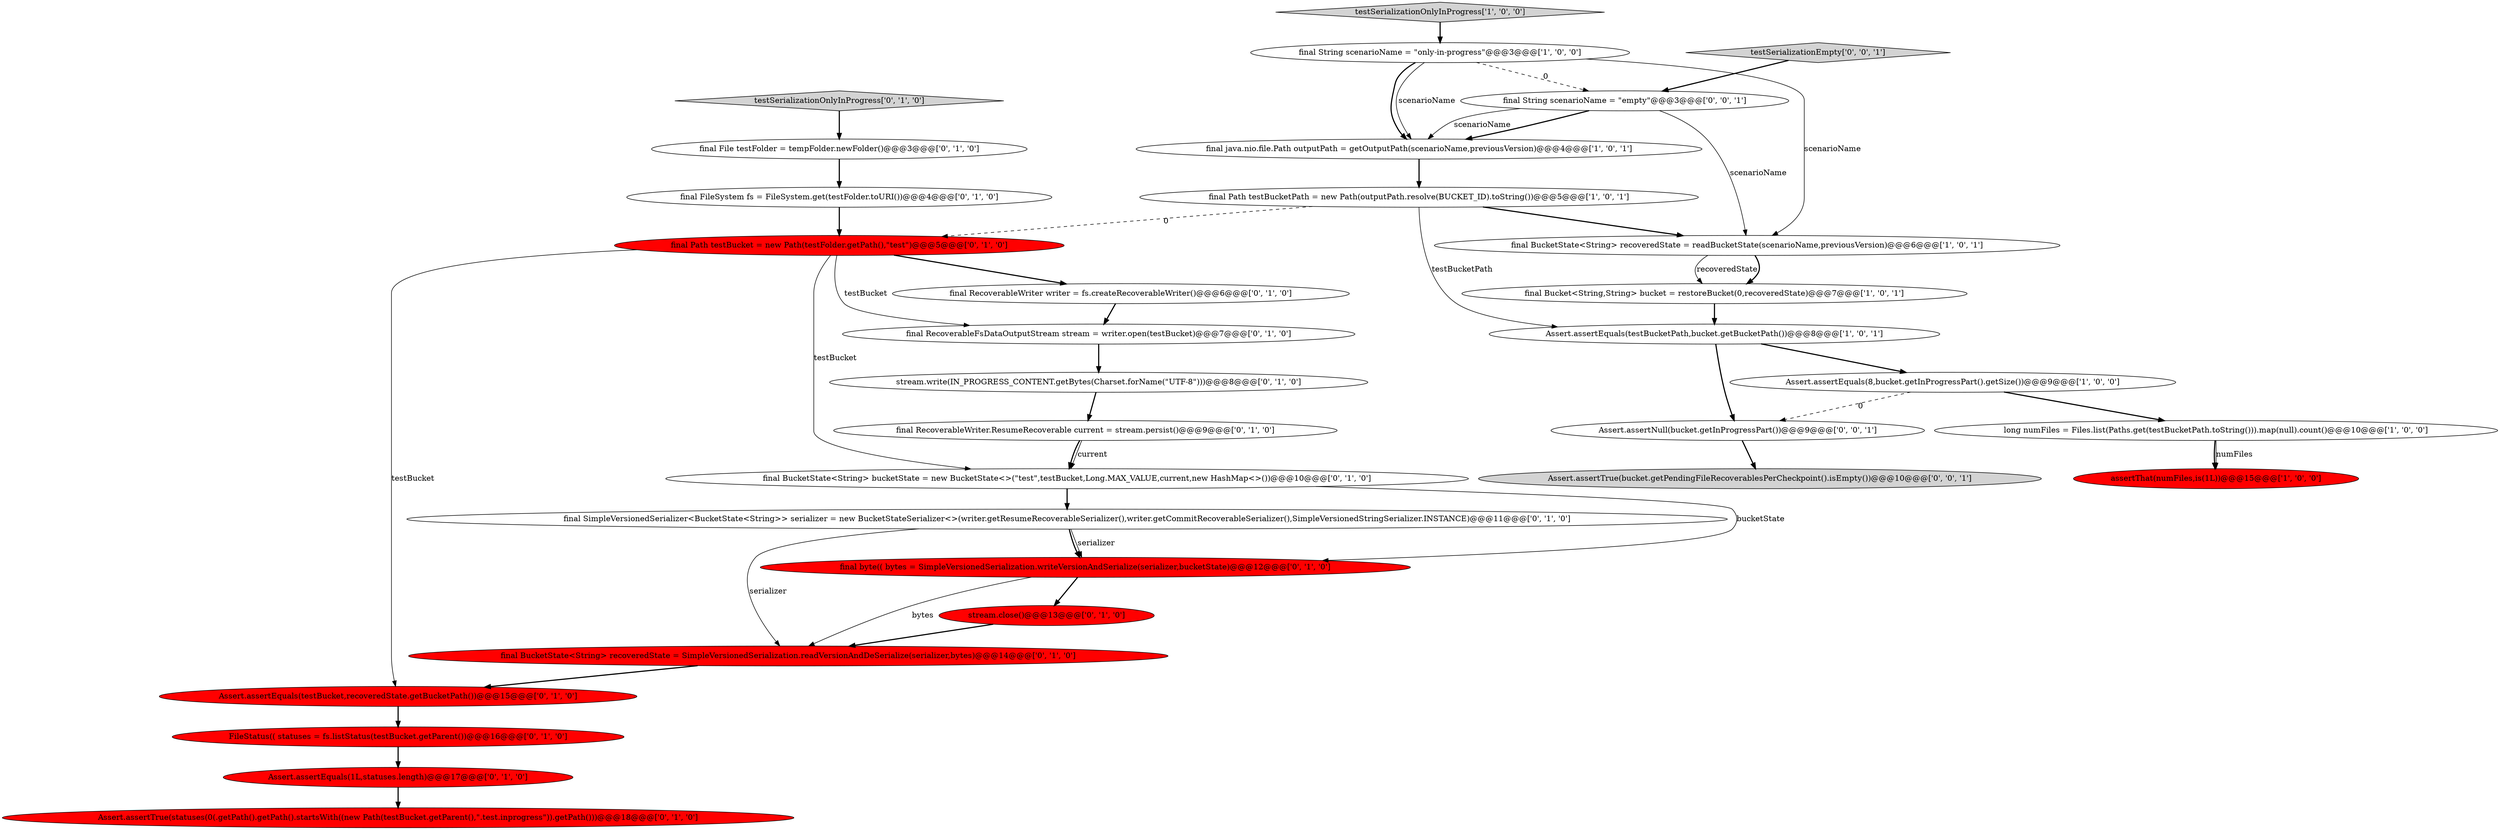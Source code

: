 digraph {
23 [style = filled, label = "final RecoverableFsDataOutputStream stream = writer.open(testBucket)@@@7@@@['0', '1', '0']", fillcolor = white, shape = ellipse image = "AAA0AAABBB2BBB"];
25 [style = filled, label = "Assert.assertEquals(1L,statuses.length)@@@17@@@['0', '1', '0']", fillcolor = red, shape = ellipse image = "AAA1AAABBB2BBB"];
4 [style = filled, label = "final Path testBucketPath = new Path(outputPath.resolve(BUCKET_ID).toString())@@@5@@@['1', '0', '1']", fillcolor = white, shape = ellipse image = "AAA0AAABBB1BBB"];
15 [style = filled, label = "Assert.assertTrue(statuses(0(.getPath().getPath().startsWith((new Path(testBucket.getParent(),\".test.inprogress\")).getPath()))@@@18@@@['0', '1', '0']", fillcolor = red, shape = ellipse image = "AAA1AAABBB2BBB"];
9 [style = filled, label = "long numFiles = Files.list(Paths.get(testBucketPath.toString())).map(null).count()@@@10@@@['1', '0', '0']", fillcolor = white, shape = ellipse image = "AAA0AAABBB1BBB"];
29 [style = filled, label = "Assert.assertNull(bucket.getInProgressPart())@@@9@@@['0', '0', '1']", fillcolor = white, shape = ellipse image = "AAA0AAABBB3BBB"];
5 [style = filled, label = "final BucketState<String> recoveredState = readBucketState(scenarioName,previousVersion)@@@6@@@['1', '0', '1']", fillcolor = white, shape = ellipse image = "AAA0AAABBB1BBB"];
10 [style = filled, label = "final byte(( bytes = SimpleVersionedSerialization.writeVersionAndSerialize(serializer,bucketState)@@@12@@@['0', '1', '0']", fillcolor = red, shape = ellipse image = "AAA1AAABBB2BBB"];
19 [style = filled, label = "final BucketState<String> bucketState = new BucketState<>(\"test\",testBucket,Long.MAX_VALUE,current,new HashMap<>())@@@10@@@['0', '1', '0']", fillcolor = white, shape = ellipse image = "AAA0AAABBB2BBB"];
26 [style = filled, label = "final File testFolder = tempFolder.newFolder()@@@3@@@['0', '1', '0']", fillcolor = white, shape = ellipse image = "AAA0AAABBB2BBB"];
30 [style = filled, label = "Assert.assertTrue(bucket.getPendingFileRecoverablesPerCheckpoint().isEmpty())@@@10@@@['0', '0', '1']", fillcolor = lightgray, shape = ellipse image = "AAA0AAABBB3BBB"];
20 [style = filled, label = "stream.write(IN_PROGRESS_CONTENT.getBytes(Charset.forName(\"UTF-8\")))@@@8@@@['0', '1', '0']", fillcolor = white, shape = ellipse image = "AAA0AAABBB2BBB"];
13 [style = filled, label = "final Path testBucket = new Path(testFolder.getPath(),\"test\")@@@5@@@['0', '1', '0']", fillcolor = red, shape = ellipse image = "AAA1AAABBB2BBB"];
1 [style = filled, label = "final java.nio.file.Path outputPath = getOutputPath(scenarioName,previousVersion)@@@4@@@['1', '0', '1']", fillcolor = white, shape = ellipse image = "AAA0AAABBB1BBB"];
3 [style = filled, label = "Assert.assertEquals(8,bucket.getInProgressPart().getSize())@@@9@@@['1', '0', '0']", fillcolor = white, shape = ellipse image = "AAA0AAABBB1BBB"];
12 [style = filled, label = "testSerializationOnlyInProgress['0', '1', '0']", fillcolor = lightgray, shape = diamond image = "AAA0AAABBB2BBB"];
22 [style = filled, label = "final FileSystem fs = FileSystem.get(testFolder.toURI())@@@4@@@['0', '1', '0']", fillcolor = white, shape = ellipse image = "AAA0AAABBB2BBB"];
2 [style = filled, label = "final Bucket<String,String> bucket = restoreBucket(0,recoveredState)@@@7@@@['1', '0', '1']", fillcolor = white, shape = ellipse image = "AAA0AAABBB1BBB"];
14 [style = filled, label = "FileStatus(( statuses = fs.listStatus(testBucket.getParent())@@@16@@@['0', '1', '0']", fillcolor = red, shape = ellipse image = "AAA1AAABBB2BBB"];
21 [style = filled, label = "final BucketState<String> recoveredState = SimpleVersionedSerialization.readVersionAndDeSerialize(serializer,bytes)@@@14@@@['0', '1', '0']", fillcolor = red, shape = ellipse image = "AAA1AAABBB2BBB"];
11 [style = filled, label = "Assert.assertEquals(testBucket,recoveredState.getBucketPath())@@@15@@@['0', '1', '0']", fillcolor = red, shape = ellipse image = "AAA1AAABBB2BBB"];
17 [style = filled, label = "final RecoverableWriter.ResumeRecoverable current = stream.persist()@@@9@@@['0', '1', '0']", fillcolor = white, shape = ellipse image = "AAA0AAABBB2BBB"];
16 [style = filled, label = "final SimpleVersionedSerializer<BucketState<String>> serializer = new BucketStateSerializer<>(writer.getResumeRecoverableSerializer(),writer.getCommitRecoverableSerializer(),SimpleVersionedStringSerializer.INSTANCE)@@@11@@@['0', '1', '0']", fillcolor = white, shape = ellipse image = "AAA0AAABBB2BBB"];
28 [style = filled, label = "final String scenarioName = \"empty\"@@@3@@@['0', '0', '1']", fillcolor = white, shape = ellipse image = "AAA0AAABBB3BBB"];
6 [style = filled, label = "testSerializationOnlyInProgress['1', '0', '0']", fillcolor = lightgray, shape = diamond image = "AAA0AAABBB1BBB"];
7 [style = filled, label = "Assert.assertEquals(testBucketPath,bucket.getBucketPath())@@@8@@@['1', '0', '1']", fillcolor = white, shape = ellipse image = "AAA0AAABBB1BBB"];
8 [style = filled, label = "final String scenarioName = \"only-in-progress\"@@@3@@@['1', '0', '0']", fillcolor = white, shape = ellipse image = "AAA0AAABBB1BBB"];
18 [style = filled, label = "final RecoverableWriter writer = fs.createRecoverableWriter()@@@6@@@['0', '1', '0']", fillcolor = white, shape = ellipse image = "AAA0AAABBB2BBB"];
27 [style = filled, label = "testSerializationEmpty['0', '0', '1']", fillcolor = lightgray, shape = diamond image = "AAA0AAABBB3BBB"];
24 [style = filled, label = "stream.close()@@@13@@@['0', '1', '0']", fillcolor = red, shape = ellipse image = "AAA1AAABBB2BBB"];
0 [style = filled, label = "assertThat(numFiles,is(1L))@@@15@@@['1', '0', '0']", fillcolor = red, shape = ellipse image = "AAA1AAABBB1BBB"];
3->29 [style = dashed, label="0"];
13->19 [style = solid, label="testBucket"];
1->4 [style = bold, label=""];
23->20 [style = bold, label=""];
20->17 [style = bold, label=""];
14->25 [style = bold, label=""];
9->0 [style = bold, label=""];
18->23 [style = bold, label=""];
8->1 [style = solid, label="scenarioName"];
29->30 [style = bold, label=""];
11->14 [style = bold, label=""];
10->21 [style = solid, label="bytes"];
16->10 [style = bold, label=""];
10->24 [style = bold, label=""];
5->2 [style = solid, label="recoveredState"];
19->10 [style = solid, label="bucketState"];
27->28 [style = bold, label=""];
4->7 [style = solid, label="testBucketPath"];
17->19 [style = solid, label="current"];
28->1 [style = bold, label=""];
12->26 [style = bold, label=""];
8->28 [style = dashed, label="0"];
8->5 [style = solid, label="scenarioName"];
17->19 [style = bold, label=""];
7->3 [style = bold, label=""];
26->22 [style = bold, label=""];
19->16 [style = bold, label=""];
16->21 [style = solid, label="serializer"];
8->1 [style = bold, label=""];
3->9 [style = bold, label=""];
13->11 [style = solid, label="testBucket"];
5->2 [style = bold, label=""];
9->0 [style = solid, label="numFiles"];
16->10 [style = solid, label="serializer"];
24->21 [style = bold, label=""];
21->11 [style = bold, label=""];
6->8 [style = bold, label=""];
28->1 [style = solid, label="scenarioName"];
28->5 [style = solid, label="scenarioName"];
25->15 [style = bold, label=""];
2->7 [style = bold, label=""];
4->13 [style = dashed, label="0"];
13->23 [style = solid, label="testBucket"];
4->5 [style = bold, label=""];
22->13 [style = bold, label=""];
13->18 [style = bold, label=""];
7->29 [style = bold, label=""];
}

